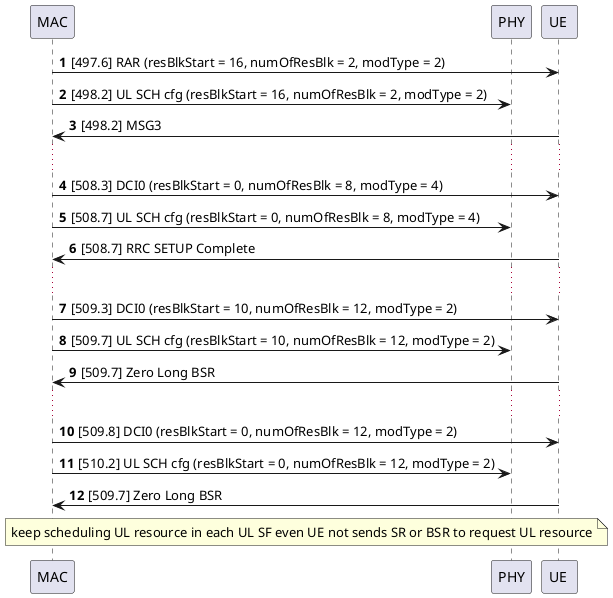@startuml
autonumber

participant "MAC" as mac
participant "PHY" as phy
participant "UE " as ue

mac -> ue :  [497.6] RAR (resBlkStart = 16, numOfResBlk = 2, modType = 2)
mac -> phy : [498.2] UL SCH cfg (resBlkStart = 16, numOfResBlk = 2, modType = 2)
ue -> mac : [498.2] MSG3

...

mac -> ue : [508.3] DCI0 (resBlkStart = 0, numOfResBlk = 8, modType = 4)
mac -> phy : [508.7] UL SCH cfg (resBlkStart = 0, numOfResBlk = 8, modType = 4)
ue -> mac : [508.7] RRC SETUP Complete

...

mac -> ue : [509.3] DCI0 (resBlkStart = 10, numOfResBlk = 12, modType = 2)
mac -> phy : [509.7] UL SCH cfg (resBlkStart = 10, numOfResBlk = 12, modType = 2)
ue -> mac : [509.7] Zero Long BSR

...

mac -> ue : [509.8] DCI0 (resBlkStart = 0, numOfResBlk = 12, modType = 2)
mac -> phy : [510.2] UL SCH cfg (resBlkStart = 0, numOfResBlk = 12, modType = 2)
ue -> mac : [509.7] Zero Long BSR

note over mac,ue
keep scheduling UL resource in each UL SF even UE not sends SR or BSR to request UL resource
end note


@enduml